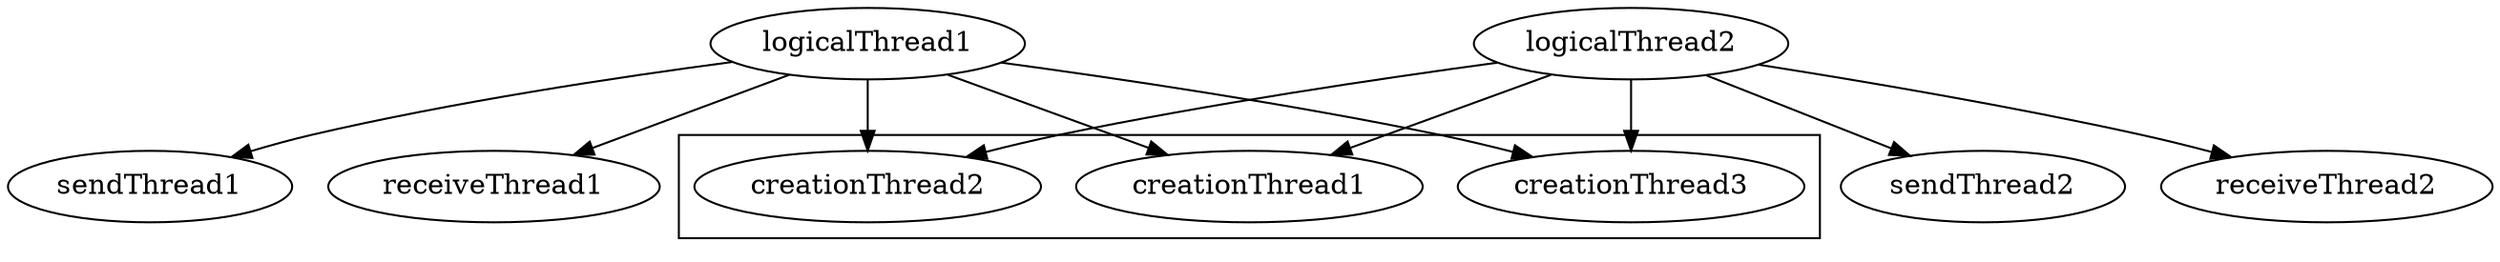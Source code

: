 digraph G {
    logicalThread1 -> sendThread1;
    logicalThread1 -> receiveThread1;
    logicalThread1 -> creationThread1; 
    logicalThread1 -> creationThread2; 
    logicalThread1 -> creationThread3; 

    logicalThread2 -> sendThread2;
    logicalThread2 -> receiveThread2;
    logicalThread2 -> creationThread1; 
    logicalThread2 -> creationThread2; 
    logicalThread2 -> creationThread3; 
    subgraph cluster_1 {
        creationThread1;
        creationThread2;
        creationThread3;
    }
}
